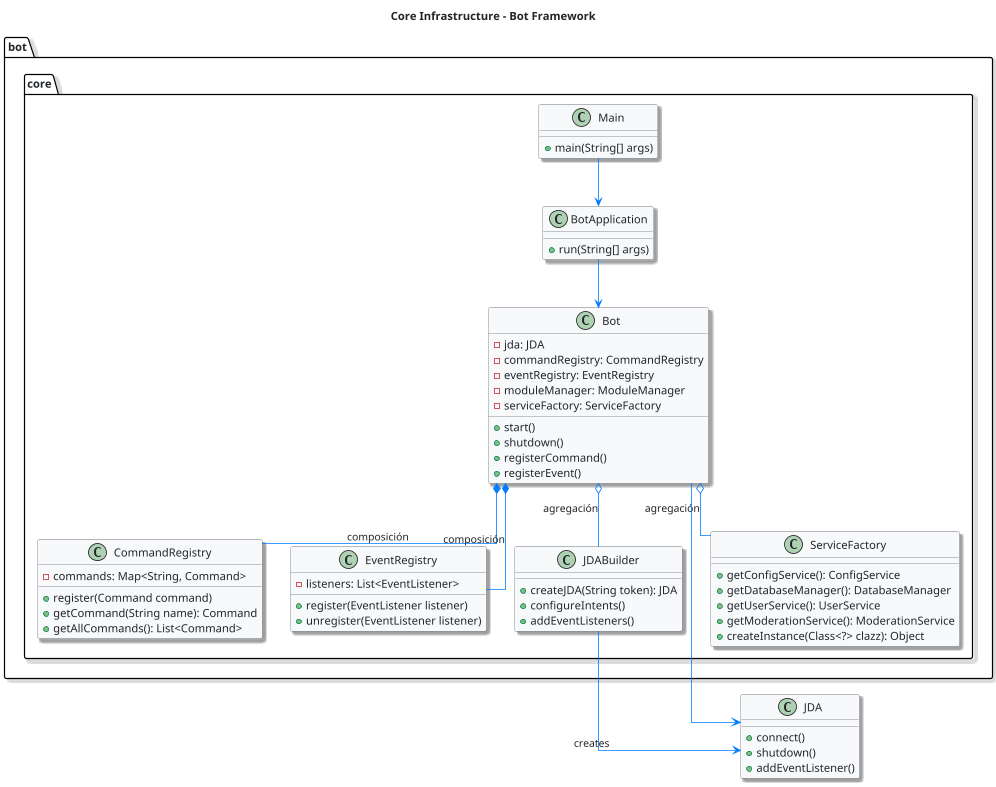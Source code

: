 @startuml Core_Infrastructure
scale 0.8
skinparam backgroundColor white
skinparam classBackgroundColor #f8f9fa
skinparam classBorderColor #6c757d
skinparam classFontColor #212529
skinparam interfaceFontColor #212529
skinparam noteFontColor #212529
skinparam packageTitleColor #495057
skinparam packageTitleFontColor #495057
skinparam defaultFontColor #212529
skinparam ArrowColor #007bff
skinparam shadowing true
skinparam linetype ortho

title Core Infrastructure - Bot Framework

' Clases externas JDA
class JDA {
  +connect()
  +shutdown()
  +addEventListener()
}

package bot.core {
  class Main {
    +main(String[] args)
  }
  
  class BotApplication {
    +run(String[] args)
  }
  
  class Bot {
    -jda: JDA
    -commandRegistry: CommandRegistry
    -eventRegistry: EventRegistry
    -moduleManager: ModuleManager
    -serviceFactory: ServiceFactory
    +start()
    +shutdown()
    +registerCommand()
    +registerEvent()
  }
  
  class CommandRegistry {
    -commands: Map<String, Command>
    +register(Command command)
    +getCommand(String name): Command
    +getAllCommands(): List<Command>
  }
  
  class EventRegistry {
    -listeners: List<EventListener>
    +register(EventListener listener)
    +unregister(EventListener listener)
  }
  
  class JDABuilder {
    +createJDA(String token): JDA
    +configureIntents()
    +addEventListeners()
  }
  
  class ServiceFactory {
    +getConfigService(): ConfigService
    +getDatabaseManager(): DatabaseManager
    +getUserService(): UserService
    +getModerationService(): ModerationService
    +createInstance(Class<?> clazz): Object
  }
}

' Relaciones principales
Main --> BotApplication
BotApplication --> Bot
Bot *-- CommandRegistry : composición
Bot *-- EventRegistry : composición
Bot o-- ServiceFactory : agregación
Bot o-- JDABuilder : agregación
Bot --> JDA
JDABuilder --> JDA : creates

@enduml
